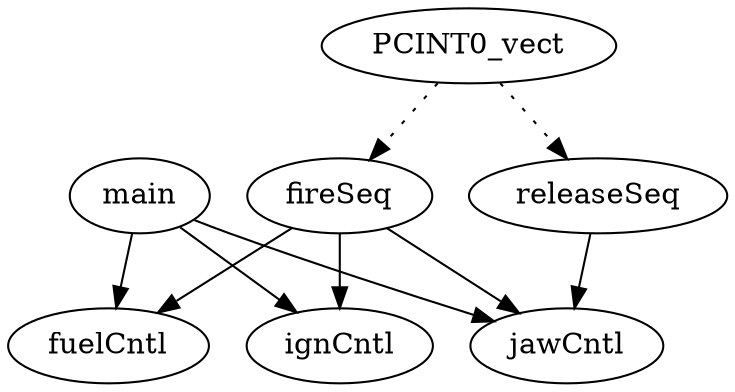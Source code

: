 digraph callgraph {
"fireSeq" -> "ignCntl" [style=solid];
"fireSeq" -> "fuelCntl" [style=solid];
"fireSeq" -> "jawCntl" [style=solid];
"PCINT0_vect" -> "fireSeq" [style=dotted];
"PCINT0_vect" -> "releaseSeq" [style=dotted];
"main" -> "fuelCntl" [style=solid];
"main" -> "ignCntl" [style=solid];
"main" -> "jawCntl" [style=solid];
"releaseSeq" -> "jawCntl" [style=solid];
}
